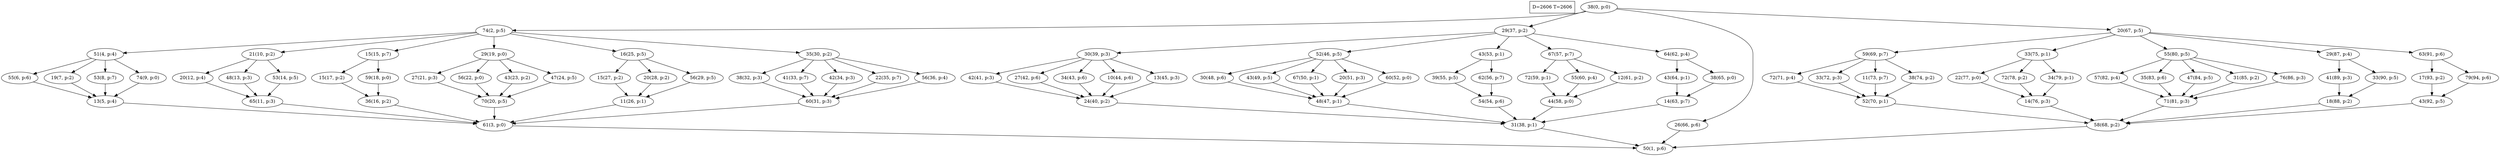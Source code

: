 digraph Task {
i [shape=box, label="D=2606 T=2606"]; 
0 [label="38(0, p:0)"];
1 [label="50(1, p:6)"];
2 [label="74(2, p:5)"];
3 [label="61(3, p:0)"];
4 [label="51(4, p:4)"];
5 [label="13(5, p:4)"];
6 [label="55(6, p:6)"];
7 [label="19(7, p:2)"];
8 [label="53(8, p:7)"];
9 [label="74(9, p:0)"];
10 [label="21(10, p:2)"];
11 [label="65(11, p:3)"];
12 [label="20(12, p:4)"];
13 [label="48(13, p:3)"];
14 [label="53(14, p:5)"];
15 [label="15(15, p:7)"];
16 [label="36(16, p:2)"];
17 [label="15(17, p:2)"];
18 [label="59(18, p:0)"];
19 [label="29(19, p:0)"];
20 [label="70(20, p:5)"];
21 [label="27(21, p:3)"];
22 [label="56(22, p:0)"];
23 [label="43(23, p:2)"];
24 [label="47(24, p:5)"];
25 [label="16(25, p:5)"];
26 [label="11(26, p:1)"];
27 [label="15(27, p:2)"];
28 [label="20(28, p:2)"];
29 [label="56(29, p:5)"];
30 [label="35(30, p:2)"];
31 [label="60(31, p:3)"];
32 [label="38(32, p:3)"];
33 [label="41(33, p:7)"];
34 [label="42(34, p:3)"];
35 [label="22(35, p:7)"];
36 [label="56(36, p:4)"];
37 [label="29(37, p:2)"];
38 [label="31(38, p:1)"];
39 [label="30(39, p:3)"];
40 [label="24(40, p:2)"];
41 [label="42(41, p:3)"];
42 [label="27(42, p:6)"];
43 [label="34(43, p:6)"];
44 [label="10(44, p:6)"];
45 [label="13(45, p:3)"];
46 [label="52(46, p:5)"];
47 [label="48(47, p:1)"];
48 [label="30(48, p:6)"];
49 [label="43(49, p:5)"];
50 [label="67(50, p:1)"];
51 [label="20(51, p:3)"];
52 [label="60(52, p:0)"];
53 [label="43(53, p:1)"];
54 [label="54(54, p:6)"];
55 [label="39(55, p:5)"];
56 [label="62(56, p:7)"];
57 [label="67(57, p:7)"];
58 [label="44(58, p:0)"];
59 [label="72(59, p:1)"];
60 [label="55(60, p:4)"];
61 [label="12(61, p:2)"];
62 [label="64(62, p:4)"];
63 [label="14(63, p:7)"];
64 [label="43(64, p:1)"];
65 [label="38(65, p:0)"];
66 [label="26(66, p:6)"];
67 [label="20(67, p:5)"];
68 [label="58(68, p:2)"];
69 [label="59(69, p:7)"];
70 [label="52(70, p:1)"];
71 [label="72(71, p:4)"];
72 [label="33(72, p:3)"];
73 [label="11(73, p:7)"];
74 [label="38(74, p:2)"];
75 [label="33(75, p:1)"];
76 [label="14(76, p:3)"];
77 [label="22(77, p:0)"];
78 [label="72(78, p:2)"];
79 [label="34(79, p:1)"];
80 [label="55(80, p:5)"];
81 [label="71(81, p:3)"];
82 [label="57(82, p:4)"];
83 [label="35(83, p:6)"];
84 [label="47(84, p:5)"];
85 [label="31(85, p:2)"];
86 [label="76(86, p:3)"];
87 [label="29(87, p:4)"];
88 [label="18(88, p:2)"];
89 [label="41(89, p:3)"];
90 [label="33(90, p:5)"];
91 [label="63(91, p:6)"];
92 [label="43(92, p:5)"];
93 [label="17(93, p:2)"];
94 [label="79(94, p:6)"];
0 -> 2;
0 -> 37;
0 -> 66;
0 -> 67;
2 -> 4;
2 -> 10;
2 -> 15;
2 -> 19;
2 -> 25;
2 -> 30;
3 -> 1;
4 -> 6;
4 -> 7;
4 -> 8;
4 -> 9;
5 -> 3;
6 -> 5;
7 -> 5;
8 -> 5;
9 -> 5;
10 -> 12;
10 -> 13;
10 -> 14;
11 -> 3;
12 -> 11;
13 -> 11;
14 -> 11;
15 -> 17;
15 -> 18;
16 -> 3;
17 -> 16;
18 -> 16;
19 -> 21;
19 -> 22;
19 -> 23;
19 -> 24;
20 -> 3;
21 -> 20;
22 -> 20;
23 -> 20;
24 -> 20;
25 -> 27;
25 -> 28;
25 -> 29;
26 -> 3;
27 -> 26;
28 -> 26;
29 -> 26;
30 -> 32;
30 -> 33;
30 -> 34;
30 -> 35;
30 -> 36;
31 -> 3;
32 -> 31;
33 -> 31;
34 -> 31;
35 -> 31;
36 -> 31;
37 -> 39;
37 -> 46;
37 -> 53;
37 -> 57;
37 -> 62;
38 -> 1;
39 -> 41;
39 -> 42;
39 -> 43;
39 -> 44;
39 -> 45;
40 -> 38;
41 -> 40;
42 -> 40;
43 -> 40;
44 -> 40;
45 -> 40;
46 -> 48;
46 -> 49;
46 -> 50;
46 -> 51;
46 -> 52;
47 -> 38;
48 -> 47;
49 -> 47;
50 -> 47;
51 -> 47;
52 -> 47;
53 -> 55;
53 -> 56;
54 -> 38;
55 -> 54;
56 -> 54;
57 -> 59;
57 -> 60;
57 -> 61;
58 -> 38;
59 -> 58;
60 -> 58;
61 -> 58;
62 -> 64;
62 -> 65;
63 -> 38;
64 -> 63;
65 -> 63;
66 -> 1;
67 -> 69;
67 -> 75;
67 -> 80;
67 -> 87;
67 -> 91;
68 -> 1;
69 -> 71;
69 -> 72;
69 -> 73;
69 -> 74;
70 -> 68;
71 -> 70;
72 -> 70;
73 -> 70;
74 -> 70;
75 -> 77;
75 -> 78;
75 -> 79;
76 -> 68;
77 -> 76;
78 -> 76;
79 -> 76;
80 -> 82;
80 -> 83;
80 -> 84;
80 -> 85;
80 -> 86;
81 -> 68;
82 -> 81;
83 -> 81;
84 -> 81;
85 -> 81;
86 -> 81;
87 -> 89;
87 -> 90;
88 -> 68;
89 -> 88;
90 -> 88;
91 -> 93;
91 -> 94;
92 -> 68;
93 -> 92;
94 -> 92;
}